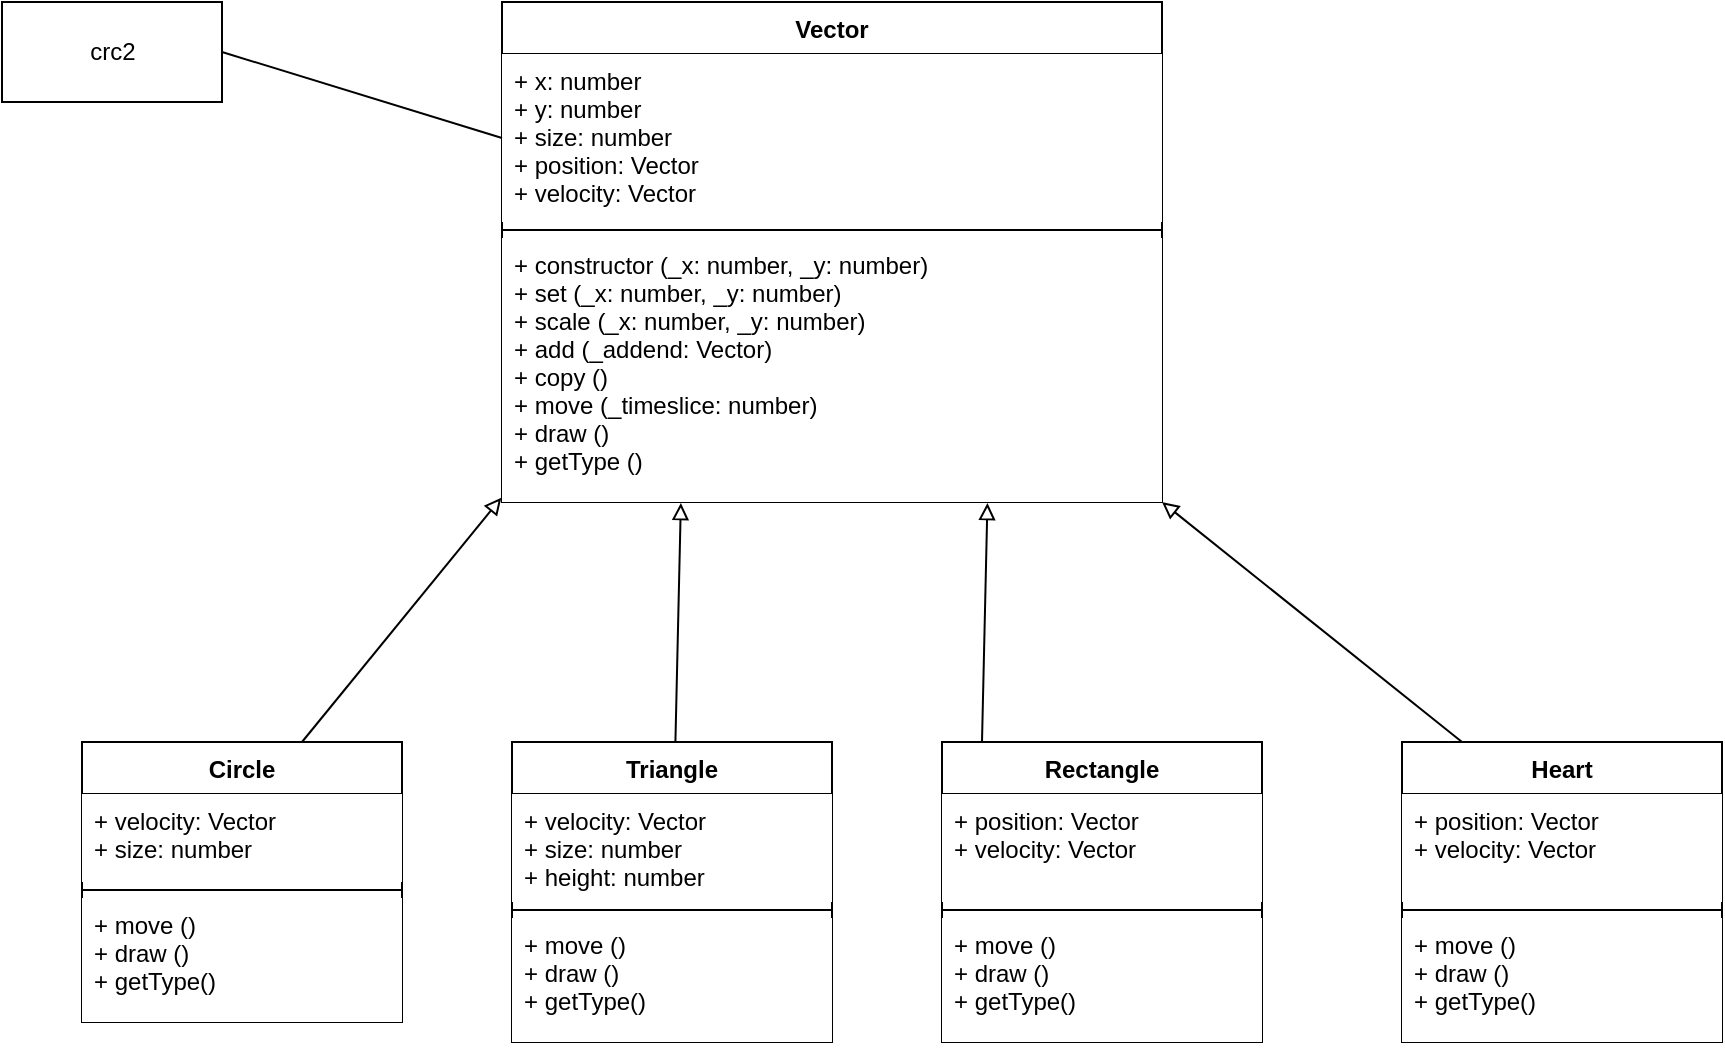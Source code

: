<mxfile version="13.5.7" type="device"><diagram id="C5RBs43oDa-KdzZeNtuy" name="Page-1"><mxGraphModel dx="1422" dy="822" grid="1" gridSize="10" guides="1" tooltips="1" connect="1" arrows="1" fold="1" page="1" pageScale="1" pageWidth="1169" pageHeight="827" math="0" shadow="0"><root><mxCell id="WIyWlLk6GJQsqaUBKTNV-0"/><mxCell id="WIyWlLk6GJQsqaUBKTNV-1" parent="WIyWlLk6GJQsqaUBKTNV-0"/><mxCell id="J5pxh3KhDyvixjFB7bSF-0" value="Vector" style="swimlane;fontStyle=1;align=center;verticalAlign=top;childLayout=stackLayout;horizontal=1;startSize=26;horizontalStack=0;resizeParent=1;resizeParentMax=0;resizeLast=0;collapsible=1;marginBottom=0;" parent="WIyWlLk6GJQsqaUBKTNV-1" vertex="1"><mxGeometry x="420" y="90" width="330" height="250" as="geometry"/></mxCell><mxCell id="J5pxh3KhDyvixjFB7bSF-1" value="+ x: number&#10;+ y: number&#10;+ size: number&#10;+ position: Vector&#10;+ velocity: Vector" style="text;strokeColor=none;align=left;verticalAlign=top;spacingLeft=4;spacingRight=4;overflow=hidden;rotatable=0;points=[[0,0.5],[1,0.5]];portConstraint=eastwest;fillColor=#ffffff;" parent="J5pxh3KhDyvixjFB7bSF-0" vertex="1"><mxGeometry y="26" width="330" height="84" as="geometry"/></mxCell><mxCell id="J5pxh3KhDyvixjFB7bSF-2" value="" style="line;strokeWidth=1;fillColor=none;align=left;verticalAlign=middle;spacingTop=-1;spacingLeft=3;spacingRight=3;rotatable=0;labelPosition=right;points=[];portConstraint=eastwest;" parent="J5pxh3KhDyvixjFB7bSF-0" vertex="1"><mxGeometry y="110" width="330" height="8" as="geometry"/></mxCell><mxCell id="J5pxh3KhDyvixjFB7bSF-3" value="+ constructor (_x: number, _y: number)&#10;+ set (_x: number, _y: number)&#10;+ scale (_x: number, _y: number)&#10;+ add (_addend: Vector)&#10;+ copy ()&#10;+ move (_timeslice: number)&#10;+ draw ()&#10;+ getType ()" style="text;strokeColor=none;align=left;verticalAlign=top;spacingLeft=4;spacingRight=4;overflow=hidden;rotatable=0;points=[[0,0.5],[1,0.5]];portConstraint=eastwest;fillColor=#ffffff;" parent="J5pxh3KhDyvixjFB7bSF-0" vertex="1"><mxGeometry y="118" width="330" height="132" as="geometry"/></mxCell><mxCell id="J5pxh3KhDyvixjFB7bSF-5" value="crc2" style="html=1;" parent="WIyWlLk6GJQsqaUBKTNV-1" vertex="1"><mxGeometry x="170" y="90" width="110" height="50" as="geometry"/></mxCell><mxCell id="J5pxh3KhDyvixjFB7bSF-6" value="" style="endArrow=none;html=1;entryX=0;entryY=0.5;entryDx=0;entryDy=0;exitX=1;exitY=0.5;exitDx=0;exitDy=0;" parent="WIyWlLk6GJQsqaUBKTNV-1" source="J5pxh3KhDyvixjFB7bSF-5" target="J5pxh3KhDyvixjFB7bSF-1" edge="1"><mxGeometry width="50" height="50" relative="1" as="geometry"><mxPoint x="400" y="340" as="sourcePoint"/><mxPoint x="450" y="290" as="targetPoint"/></mxGeometry></mxCell><mxCell id="J5pxh3KhDyvixjFB7bSF-23" value="Heart" style="swimlane;fontStyle=1;align=center;verticalAlign=top;childLayout=stackLayout;horizontal=1;startSize=26;horizontalStack=0;resizeParent=1;resizeParentMax=0;resizeLast=0;collapsible=1;marginBottom=0;" parent="WIyWlLk6GJQsqaUBKTNV-1" vertex="1"><mxGeometry x="870" y="460" width="160" height="150" as="geometry"/></mxCell><mxCell id="J5pxh3KhDyvixjFB7bSF-24" value="+ position: Vector&#10;+ velocity: Vector" style="text;strokeColor=none;align=left;verticalAlign=top;spacingLeft=4;spacingRight=4;overflow=hidden;rotatable=0;points=[[0,0.5],[1,0.5]];portConstraint=eastwest;fillColor=#ffffff;" parent="J5pxh3KhDyvixjFB7bSF-23" vertex="1"><mxGeometry y="26" width="160" height="54" as="geometry"/></mxCell><mxCell id="J5pxh3KhDyvixjFB7bSF-25" value="" style="line;strokeWidth=1;fillColor=none;align=left;verticalAlign=middle;spacingTop=-1;spacingLeft=3;spacingRight=3;rotatable=0;labelPosition=right;points=[];portConstraint=eastwest;" parent="J5pxh3KhDyvixjFB7bSF-23" vertex="1"><mxGeometry y="80" width="160" height="8" as="geometry"/></mxCell><mxCell id="J5pxh3KhDyvixjFB7bSF-26" value="+ move ()&#10;+ draw ()&#10;+ getType()" style="text;strokeColor=none;align=left;verticalAlign=top;spacingLeft=4;spacingRight=4;overflow=hidden;rotatable=0;points=[[0,0.5],[1,0.5]];portConstraint=eastwest;fillColor=#ffffff;" parent="J5pxh3KhDyvixjFB7bSF-23" vertex="1"><mxGeometry y="88" width="160" height="62" as="geometry"/></mxCell><mxCell id="J5pxh3KhDyvixjFB7bSF-19" value="Rectangle" style="swimlane;fontStyle=1;align=center;verticalAlign=top;childLayout=stackLayout;horizontal=1;startSize=26;horizontalStack=0;resizeParent=1;resizeParentMax=0;resizeLast=0;collapsible=1;marginBottom=0;" parent="WIyWlLk6GJQsqaUBKTNV-1" vertex="1"><mxGeometry x="640" y="460" width="160" height="150" as="geometry"/></mxCell><mxCell id="J5pxh3KhDyvixjFB7bSF-20" value="+ position: Vector&#10;+ velocity: Vector" style="text;strokeColor=none;align=left;verticalAlign=top;spacingLeft=4;spacingRight=4;overflow=hidden;rotatable=0;points=[[0,0.5],[1,0.5]];portConstraint=eastwest;fillColor=#ffffff;" parent="J5pxh3KhDyvixjFB7bSF-19" vertex="1"><mxGeometry y="26" width="160" height="54" as="geometry"/></mxCell><mxCell id="J5pxh3KhDyvixjFB7bSF-21" value="" style="line;strokeWidth=1;fillColor=none;align=left;verticalAlign=middle;spacingTop=-1;spacingLeft=3;spacingRight=3;rotatable=0;labelPosition=right;points=[];portConstraint=eastwest;" parent="J5pxh3KhDyvixjFB7bSF-19" vertex="1"><mxGeometry y="80" width="160" height="8" as="geometry"/></mxCell><mxCell id="J5pxh3KhDyvixjFB7bSF-22" value="+ move ()&#10;+ draw ()&#10;+ getType()" style="text;strokeColor=none;align=left;verticalAlign=top;spacingLeft=4;spacingRight=4;overflow=hidden;rotatable=0;points=[[0,0.5],[1,0.5]];portConstraint=eastwest;fillColor=#ffffff;" parent="J5pxh3KhDyvixjFB7bSF-19" vertex="1"><mxGeometry y="88" width="160" height="62" as="geometry"/></mxCell><mxCell id="J5pxh3KhDyvixjFB7bSF-15" value="Triangle" style="swimlane;fontStyle=1;align=center;verticalAlign=top;childLayout=stackLayout;horizontal=1;startSize=26;horizontalStack=0;resizeParent=1;resizeParentMax=0;resizeLast=0;collapsible=1;marginBottom=0;" parent="WIyWlLk6GJQsqaUBKTNV-1" vertex="1"><mxGeometry x="425" y="460" width="160" height="150" as="geometry"/></mxCell><mxCell id="J5pxh3KhDyvixjFB7bSF-16" value="+ velocity: Vector&#10;+ size: number&#10;+ height: number" style="text;strokeColor=none;align=left;verticalAlign=top;spacingLeft=4;spacingRight=4;overflow=hidden;rotatable=0;points=[[0,0.5],[1,0.5]];portConstraint=eastwest;fillColor=#ffffff;" parent="J5pxh3KhDyvixjFB7bSF-15" vertex="1"><mxGeometry y="26" width="160" height="54" as="geometry"/></mxCell><mxCell id="J5pxh3KhDyvixjFB7bSF-17" value="" style="line;strokeWidth=1;fillColor=none;align=left;verticalAlign=middle;spacingTop=-1;spacingLeft=3;spacingRight=3;rotatable=0;labelPosition=right;points=[];portConstraint=eastwest;" parent="J5pxh3KhDyvixjFB7bSF-15" vertex="1"><mxGeometry y="80" width="160" height="8" as="geometry"/></mxCell><mxCell id="J5pxh3KhDyvixjFB7bSF-18" value="+ move ()&#10;+ draw ()&#10;+ getType()" style="text;strokeColor=none;align=left;verticalAlign=top;spacingLeft=4;spacingRight=4;overflow=hidden;rotatable=0;points=[[0,0.5],[1,0.5]];portConstraint=eastwest;fillColor=#ffffff;" parent="J5pxh3KhDyvixjFB7bSF-15" vertex="1"><mxGeometry y="88" width="160" height="62" as="geometry"/></mxCell><mxCell id="J5pxh3KhDyvixjFB7bSF-11" value="Circle" style="swimlane;fontStyle=1;align=center;verticalAlign=top;childLayout=stackLayout;horizontal=1;startSize=26;horizontalStack=0;resizeParent=1;resizeParentMax=0;resizeLast=0;collapsible=1;marginBottom=0;" parent="WIyWlLk6GJQsqaUBKTNV-1" vertex="1"><mxGeometry x="210" y="460" width="160" height="140" as="geometry"/></mxCell><mxCell id="J5pxh3KhDyvixjFB7bSF-12" value="+ velocity: Vector&#10;+ size: number" style="text;strokeColor=none;align=left;verticalAlign=top;spacingLeft=4;spacingRight=4;overflow=hidden;rotatable=0;points=[[0,0.5],[1,0.5]];portConstraint=eastwest;fillColor=#ffffff;" parent="J5pxh3KhDyvixjFB7bSF-11" vertex="1"><mxGeometry y="26" width="160" height="44" as="geometry"/></mxCell><mxCell id="J5pxh3KhDyvixjFB7bSF-13" value="" style="line;strokeWidth=1;fillColor=none;align=left;verticalAlign=middle;spacingTop=-1;spacingLeft=3;spacingRight=3;rotatable=0;labelPosition=right;points=[];portConstraint=eastwest;" parent="J5pxh3KhDyvixjFB7bSF-11" vertex="1"><mxGeometry y="70" width="160" height="8" as="geometry"/></mxCell><mxCell id="J5pxh3KhDyvixjFB7bSF-14" value="+ move ()&#10;+ draw ()&#10;+ getType()" style="text;strokeColor=none;align=left;verticalAlign=top;spacingLeft=4;spacingRight=4;overflow=hidden;rotatable=0;points=[[0,0.5],[1,0.5]];portConstraint=eastwest;fillColor=#ffffff;" parent="J5pxh3KhDyvixjFB7bSF-11" vertex="1"><mxGeometry y="78" width="160" height="62" as="geometry"/></mxCell><mxCell id="J5pxh3KhDyvixjFB7bSF-27" value="" style="endArrow=block;html=1;entryX=-0.001;entryY=0.984;entryDx=0;entryDy=0;entryPerimeter=0;curved=1;strokeWidth=1;endFill=0;" parent="WIyWlLk6GJQsqaUBKTNV-1" target="J5pxh3KhDyvixjFB7bSF-3" edge="1"><mxGeometry width="50" height="50" relative="1" as="geometry"><mxPoint x="320" y="460" as="sourcePoint"/><mxPoint x="370" y="410" as="targetPoint"/></mxGeometry></mxCell><mxCell id="J5pxh3KhDyvixjFB7bSF-29" value="" style="endArrow=block;html=1;entryX=0.271;entryY=1.004;entryDx=0;entryDy=0;entryPerimeter=0;curved=1;strokeWidth=1;endFill=0;" parent="WIyWlLk6GJQsqaUBKTNV-1" source="J5pxh3KhDyvixjFB7bSF-15" target="J5pxh3KhDyvixjFB7bSF-3" edge="1"><mxGeometry width="50" height="50" relative="1" as="geometry"><mxPoint x="330" y="470" as="sourcePoint"/><mxPoint x="429.67" y="347.888" as="targetPoint"/></mxGeometry></mxCell><mxCell id="J5pxh3KhDyvixjFB7bSF-30" value="" style="endArrow=block;html=1;entryX=0.271;entryY=1.004;entryDx=0;entryDy=0;entryPerimeter=0;curved=1;strokeWidth=1;endFill=0;" parent="WIyWlLk6GJQsqaUBKTNV-1" edge="1"><mxGeometry width="50" height="50" relative="1" as="geometry"><mxPoint x="659.998" y="460" as="sourcePoint"/><mxPoint x="662.72" y="340.528" as="targetPoint"/></mxGeometry></mxCell><mxCell id="J5pxh3KhDyvixjFB7bSF-31" value="" style="endArrow=block;html=1;entryX=1;entryY=1;entryDx=0;entryDy=0;curved=1;strokeWidth=1;endFill=0;" parent="WIyWlLk6GJQsqaUBKTNV-1" target="J5pxh3KhDyvixjFB7bSF-0" edge="1"><mxGeometry width="50" height="50" relative="1" as="geometry"><mxPoint x="899.998" y="460" as="sourcePoint"/><mxPoint x="902.72" y="340.528" as="targetPoint"/></mxGeometry></mxCell></root></mxGraphModel></diagram></mxfile>